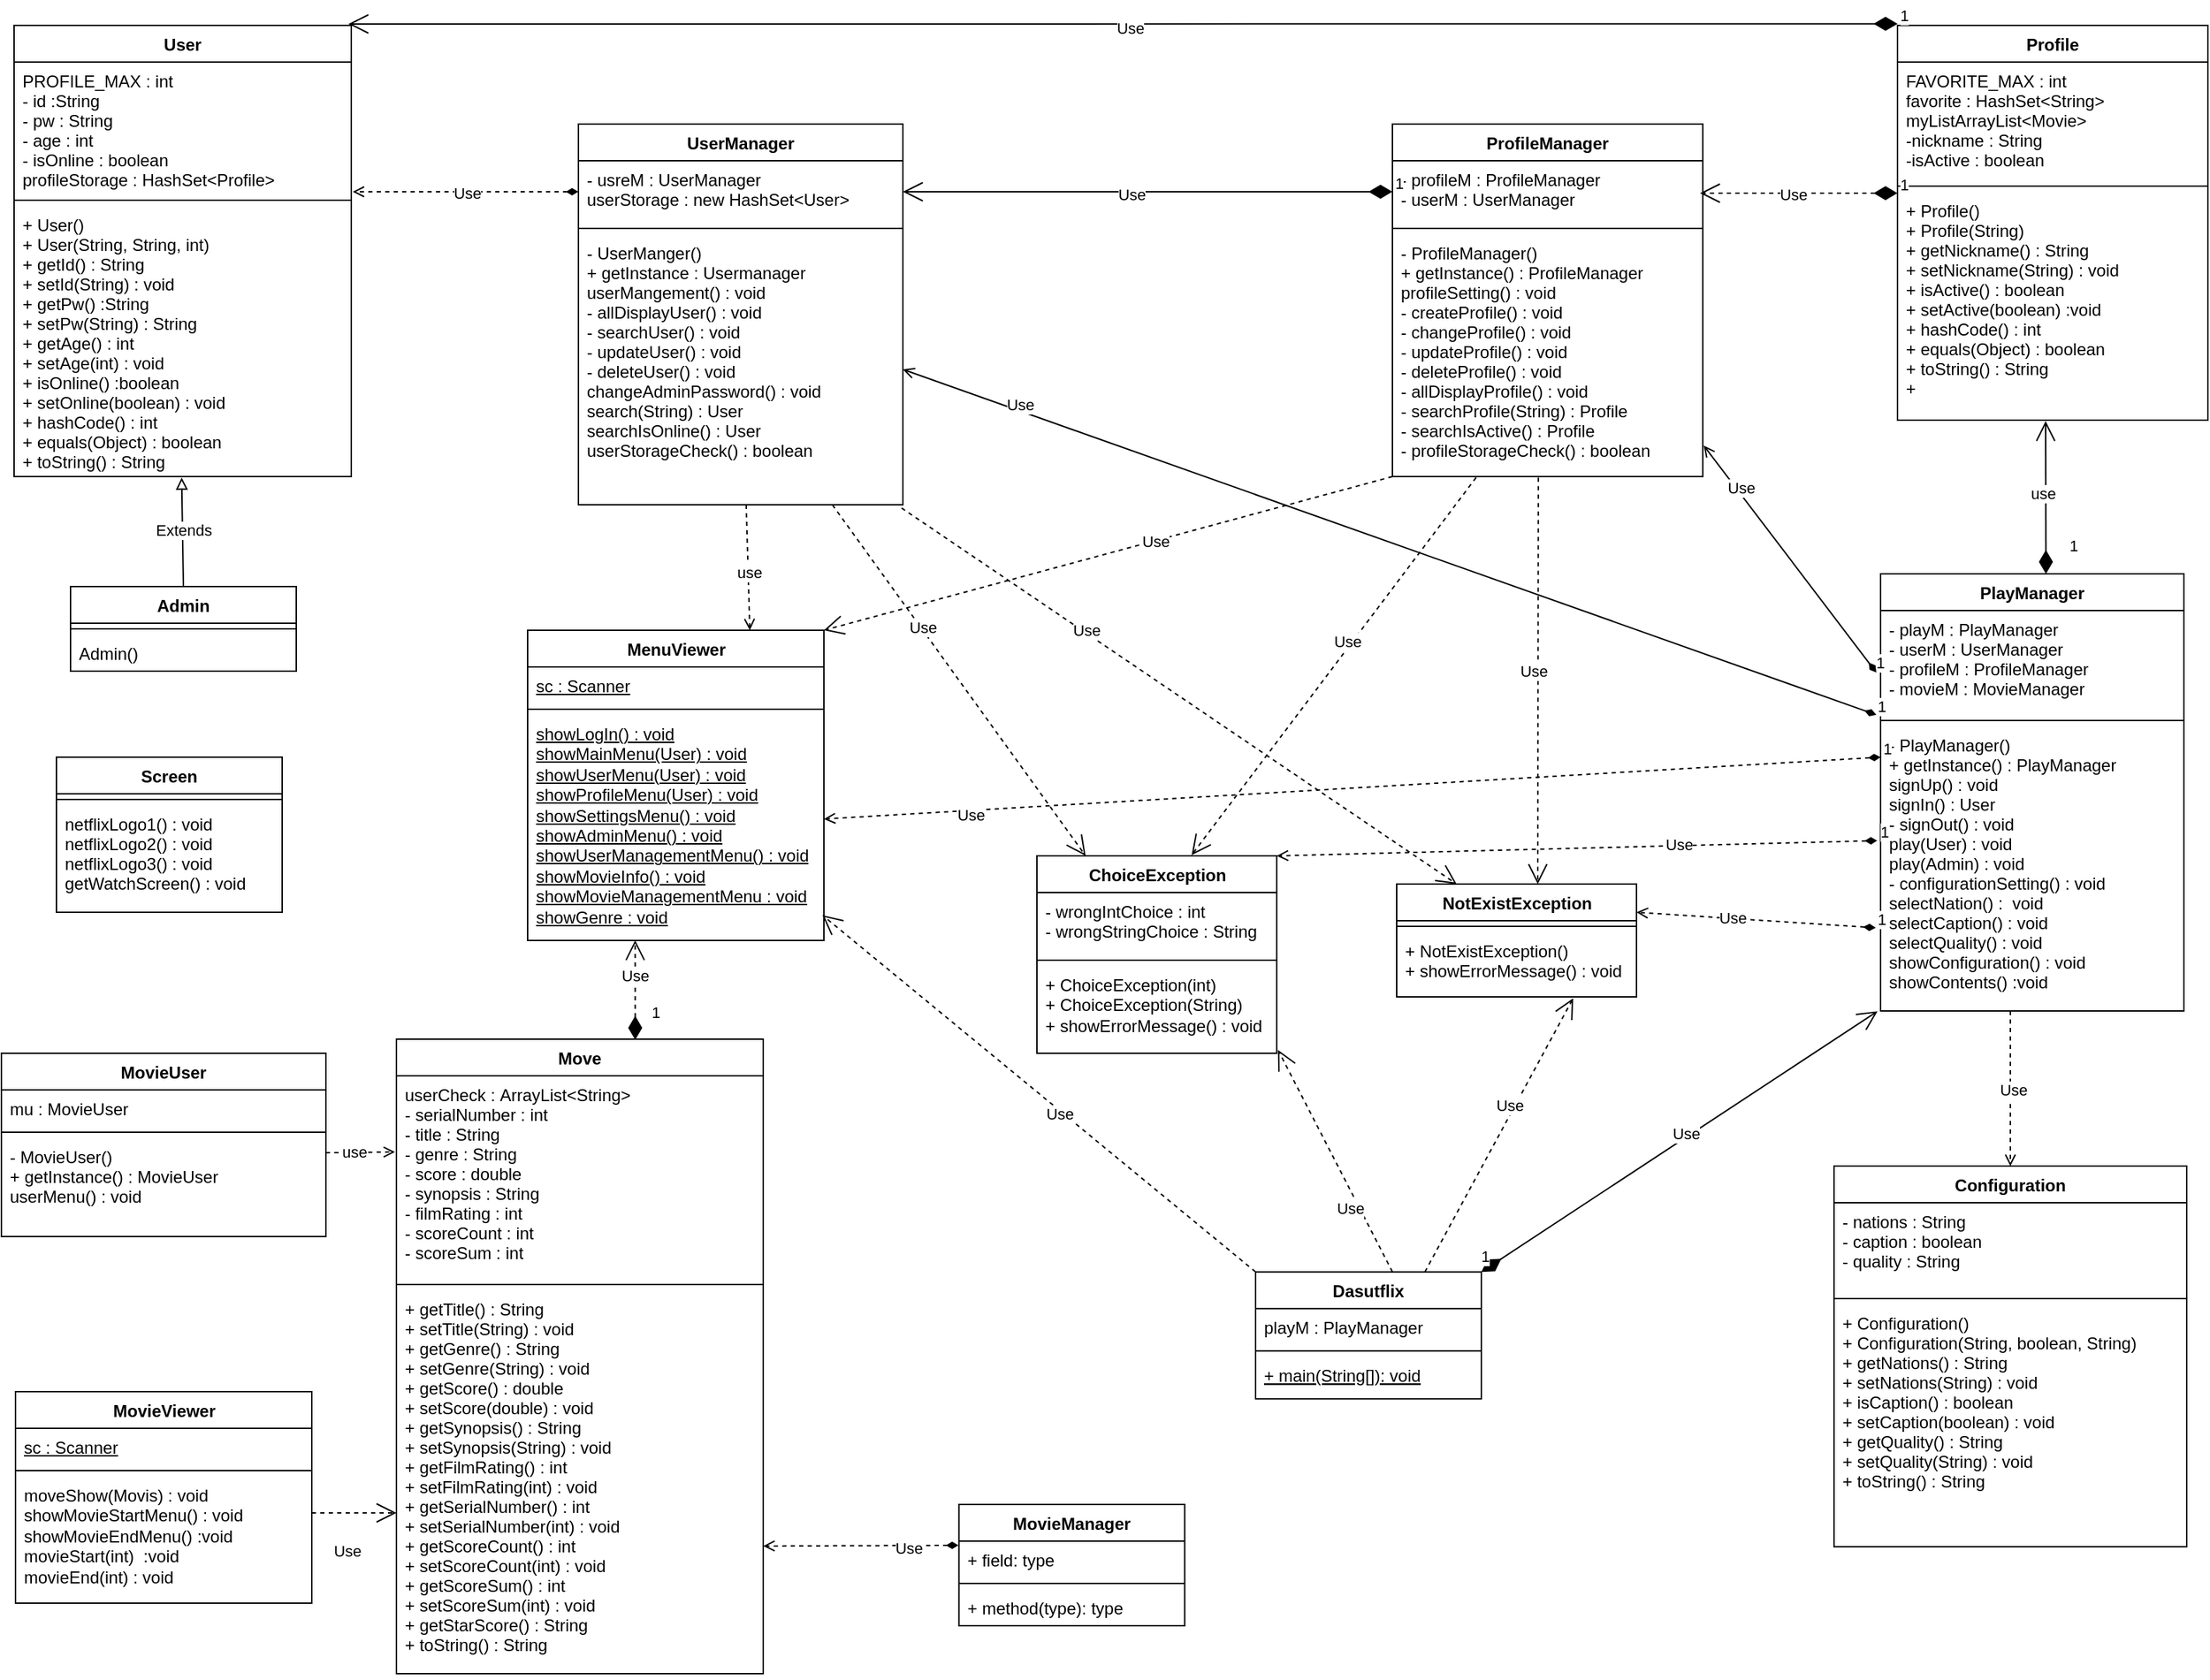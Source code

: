 <mxfile version="18.0.8" type="google"><diagram id="C5RBs43oDa-KdzZeNtuy" name="Page-1"><mxGraphModel dx="1945" dy="955" grid="1" gridSize="10" guides="1" tooltips="1" connect="1" arrows="1" fold="1" page="1" pageScale="1" pageWidth="1700" pageHeight="1300" math="0" shadow="0"><root><mxCell id="WIyWlLk6GJQsqaUBKTNV-0"/><mxCell id="WIyWlLk6GJQsqaUBKTNV-1" parent="WIyWlLk6GJQsqaUBKTNV-0"/><mxCell id="nCxgaHmN_8N2GQcgbLQX-9" style="rounded=0;orthogonalLoop=1;jettySize=auto;html=1;exitX=0.5;exitY=0;exitDx=0;exitDy=0;entryX=0.497;entryY=1.004;entryDx=0;entryDy=0;entryPerimeter=0;endArrow=block;endFill=0;" edge="1" parent="WIyWlLk6GJQsqaUBKTNV-1" source="nCxgaHmN_8N2GQcgbLQX-0" target="nCxgaHmN_8N2GQcgbLQX-7"><mxGeometry relative="1" as="geometry"/></mxCell><mxCell id="nCxgaHmN_8N2GQcgbLQX-111" value="Extends" style="edgeLabel;html=1;align=center;verticalAlign=middle;resizable=0;points=[];" vertex="1" connectable="0" parent="nCxgaHmN_8N2GQcgbLQX-9"><mxGeometry x="0.343" y="2" relative="1" as="geometry"><mxPoint x="3" y="12" as="offset"/></mxGeometry></mxCell><mxCell id="nCxgaHmN_8N2GQcgbLQX-0" value="Admin" style="swimlane;fontStyle=1;align=center;verticalAlign=top;childLayout=stackLayout;horizontal=1;startSize=26;horizontalStack=0;resizeParent=1;resizeParentMax=0;resizeLast=0;collapsible=1;marginBottom=0;" vertex="1" parent="WIyWlLk6GJQsqaUBKTNV-1"><mxGeometry x="80" y="439" width="160" height="60" as="geometry"/></mxCell><mxCell id="nCxgaHmN_8N2GQcgbLQX-2" value="" style="line;strokeWidth=1;fillColor=none;align=left;verticalAlign=middle;spacingTop=-1;spacingLeft=3;spacingRight=3;rotatable=0;labelPosition=right;points=[];portConstraint=eastwest;" vertex="1" parent="nCxgaHmN_8N2GQcgbLQX-0"><mxGeometry y="26" width="160" height="8" as="geometry"/></mxCell><mxCell id="nCxgaHmN_8N2GQcgbLQX-3" value="Admin()" style="text;strokeColor=none;fillColor=none;align=left;verticalAlign=top;spacingLeft=4;spacingRight=4;overflow=hidden;rotatable=0;points=[[0,0.5],[1,0.5]];portConstraint=eastwest;" vertex="1" parent="nCxgaHmN_8N2GQcgbLQX-0"><mxGeometry y="34" width="160" height="26" as="geometry"/></mxCell><mxCell id="nCxgaHmN_8N2GQcgbLQX-4" value="User" style="swimlane;fontStyle=1;align=center;verticalAlign=top;childLayout=stackLayout;horizontal=1;startSize=26;horizontalStack=0;resizeParent=1;resizeParentMax=0;resizeLast=0;collapsible=1;marginBottom=0;" vertex="1" parent="WIyWlLk6GJQsqaUBKTNV-1"><mxGeometry x="40" y="41" width="239" height="320" as="geometry"/></mxCell><mxCell id="nCxgaHmN_8N2GQcgbLQX-5" value="PROFILE_MAX : int&#10;- id :String&#10;- pw : String&#10;- age : int&#10;- isOnline : boolean&#10;profileStorage : HashSet&lt;Profile&gt;" style="text;strokeColor=none;fillColor=none;align=left;verticalAlign=top;spacingLeft=4;spacingRight=4;overflow=hidden;rotatable=0;points=[[0,0.5],[1,0.5]];portConstraint=eastwest;" vertex="1" parent="nCxgaHmN_8N2GQcgbLQX-4"><mxGeometry y="26" width="239" height="94" as="geometry"/></mxCell><mxCell id="nCxgaHmN_8N2GQcgbLQX-6" value="" style="line;strokeWidth=1;fillColor=none;align=left;verticalAlign=middle;spacingTop=-1;spacingLeft=3;spacingRight=3;rotatable=0;labelPosition=right;points=[];portConstraint=eastwest;" vertex="1" parent="nCxgaHmN_8N2GQcgbLQX-4"><mxGeometry y="120" width="239" height="8" as="geometry"/></mxCell><mxCell id="nCxgaHmN_8N2GQcgbLQX-7" value="+ User()&#10;+ User(String, String, int)&#10;+ getId() : String&#10;+ setId(String) : void&#10;+ getPw() :String&#10;+ setPw(String) : String&#10;+ getAge() : int&#10;+ setAge(int) : void&#10;+ isOnline() :boolean&#10;+ setOnline(boolean) : void&#10;+ hashCode() : int&#10;+ equals(Object) : boolean&#10;+ toString() : String" style="text;strokeColor=none;fillColor=none;align=left;verticalAlign=top;spacingLeft=4;spacingRight=4;overflow=hidden;rotatable=0;points=[[0,0.5],[1,0.5]];portConstraint=eastwest;" vertex="1" parent="nCxgaHmN_8N2GQcgbLQX-4"><mxGeometry y="128" width="239" height="192" as="geometry"/></mxCell><mxCell id="nCxgaHmN_8N2GQcgbLQX-109" value="" style="edgeStyle=none;rounded=0;orthogonalLoop=1;jettySize=auto;html=1;dashed=1;endArrow=open;endFill=0;entryX=0.75;entryY=0;entryDx=0;entryDy=0;" edge="1" parent="WIyWlLk6GJQsqaUBKTNV-1" source="nCxgaHmN_8N2GQcgbLQX-10" target="nCxgaHmN_8N2GQcgbLQX-46"><mxGeometry relative="1" as="geometry"/></mxCell><mxCell id="nCxgaHmN_8N2GQcgbLQX-110" value="use" style="edgeLabel;html=1;align=center;verticalAlign=middle;resizable=0;points=[];" vertex="1" connectable="0" parent="nCxgaHmN_8N2GQcgbLQX-109"><mxGeometry x="0.437" relative="1" as="geometry"><mxPoint y="-16" as="offset"/></mxGeometry></mxCell><mxCell id="nCxgaHmN_8N2GQcgbLQX-10" value="UserManager" style="swimlane;fontStyle=1;align=center;verticalAlign=top;childLayout=stackLayout;horizontal=1;startSize=26;horizontalStack=0;resizeParent=1;resizeParentMax=0;resizeLast=0;collapsible=1;marginBottom=0;" vertex="1" parent="WIyWlLk6GJQsqaUBKTNV-1"><mxGeometry x="440" y="111" width="230" height="270" as="geometry"/></mxCell><mxCell id="nCxgaHmN_8N2GQcgbLQX-11" value="- usreM : UserManager&#10;userStorage : new HashSet&lt;User&gt;" style="text;strokeColor=none;fillColor=none;align=left;verticalAlign=top;spacingLeft=4;spacingRight=4;overflow=hidden;rotatable=0;points=[[0,0.5],[1,0.5]];portConstraint=eastwest;" vertex="1" parent="nCxgaHmN_8N2GQcgbLQX-10"><mxGeometry y="26" width="230" height="44" as="geometry"/></mxCell><mxCell id="nCxgaHmN_8N2GQcgbLQX-12" value="" style="line;strokeWidth=1;fillColor=none;align=left;verticalAlign=middle;spacingTop=-1;spacingLeft=3;spacingRight=3;rotatable=0;labelPosition=right;points=[];portConstraint=eastwest;" vertex="1" parent="nCxgaHmN_8N2GQcgbLQX-10"><mxGeometry y="70" width="230" height="8" as="geometry"/></mxCell><mxCell id="nCxgaHmN_8N2GQcgbLQX-13" value="- UserManger()&#10;+ getInstance : Usermanager&#10;userMangement() : void&#10;- allDisplayUser() : void&#10;- searchUser() : void&#10;- updateUser() : void&#10;- deleteUser() : void&#10;changeAdminPassword() : void&#10;search(String) : User&#10;searchIsOnline() : User&#10;userStorageCheck() : boolean" style="text;strokeColor=none;fillColor=none;align=left;verticalAlign=top;spacingLeft=4;spacingRight=4;overflow=hidden;rotatable=0;points=[[0,0.5],[1,0.5]];portConstraint=eastwest;" vertex="1" parent="nCxgaHmN_8N2GQcgbLQX-10"><mxGeometry y="78" width="230" height="192" as="geometry"/></mxCell><mxCell id="nCxgaHmN_8N2GQcgbLQX-15" value="Profile" style="swimlane;fontStyle=1;align=center;verticalAlign=top;childLayout=stackLayout;horizontal=1;startSize=26;horizontalStack=0;resizeParent=1;resizeParentMax=0;resizeLast=0;collapsible=1;marginBottom=0;" vertex="1" parent="WIyWlLk6GJQsqaUBKTNV-1"><mxGeometry x="1375" y="41" width="220" height="280" as="geometry"/></mxCell><mxCell id="nCxgaHmN_8N2GQcgbLQX-16" value="FAVORITE_MAX : int&#10;favorite : HashSet&lt;String&gt;&#10;myListArrayList&lt;Movie&gt;&#10;-nickname : String&#10;-isActive : boolean&#10;" style="text;strokeColor=none;fillColor=none;align=left;verticalAlign=top;spacingLeft=4;spacingRight=4;overflow=hidden;rotatable=0;points=[[0,0.5],[1,0.5]];portConstraint=eastwest;" vertex="1" parent="nCxgaHmN_8N2GQcgbLQX-15"><mxGeometry y="26" width="220" height="84" as="geometry"/></mxCell><mxCell id="nCxgaHmN_8N2GQcgbLQX-17" value="" style="line;strokeWidth=1;fillColor=none;align=left;verticalAlign=middle;spacingTop=-1;spacingLeft=3;spacingRight=3;rotatable=0;labelPosition=right;points=[];portConstraint=eastwest;" vertex="1" parent="nCxgaHmN_8N2GQcgbLQX-15"><mxGeometry y="110" width="220" height="8" as="geometry"/></mxCell><mxCell id="nCxgaHmN_8N2GQcgbLQX-18" value="+ Profile()&#10;+ Profile(String)&#10;+ getNickname() : String&#10;+ setNickname(String) : void&#10;+ isActive() : boolean&#10;+ setActive(boolean) :void&#10;+ hashCode() : int&#10;+ equals(Object) : boolean&#10;+ toString() : String&#10;+ " style="text;strokeColor=none;fillColor=none;align=left;verticalAlign=top;spacingLeft=4;spacingRight=4;overflow=hidden;rotatable=0;points=[[0,0.5],[1,0.5]];portConstraint=eastwest;" vertex="1" parent="nCxgaHmN_8N2GQcgbLQX-15"><mxGeometry y="118" width="220" height="162" as="geometry"/></mxCell><mxCell id="nCxgaHmN_8N2GQcgbLQX-19" value="ProfileManager" style="swimlane;fontStyle=1;align=center;verticalAlign=top;childLayout=stackLayout;horizontal=1;startSize=26;horizontalStack=0;resizeParent=1;resizeParentMax=0;resizeLast=0;collapsible=1;marginBottom=0;" vertex="1" parent="WIyWlLk6GJQsqaUBKTNV-1"><mxGeometry x="1017" y="111" width="220" height="250" as="geometry"/></mxCell><mxCell id="nCxgaHmN_8N2GQcgbLQX-20" value="- profileM : ProfileManager&#10;- userM : UserManager" style="text;strokeColor=none;fillColor=none;align=left;verticalAlign=top;spacingLeft=4;spacingRight=4;overflow=hidden;rotatable=0;points=[[0,0.5],[1,0.5]];portConstraint=eastwest;" vertex="1" parent="nCxgaHmN_8N2GQcgbLQX-19"><mxGeometry y="26" width="220" height="44" as="geometry"/></mxCell><mxCell id="nCxgaHmN_8N2GQcgbLQX-21" value="" style="line;strokeWidth=1;fillColor=none;align=left;verticalAlign=middle;spacingTop=-1;spacingLeft=3;spacingRight=3;rotatable=0;labelPosition=right;points=[];portConstraint=eastwest;" vertex="1" parent="nCxgaHmN_8N2GQcgbLQX-19"><mxGeometry y="70" width="220" height="8" as="geometry"/></mxCell><mxCell id="nCxgaHmN_8N2GQcgbLQX-22" value="- ProfileManager()&#10;+ getInstance() : ProfileManager&#10;profileSetting() : void&#10;- createProfile() : void&#10;- changeProfile() : void&#10;- updateProfile() : void&#10;- deleteProfile() : void&#10;- allDisplayProfile() : void&#10;- searchProfile(String) : Profile&#10;- searchIsActive() : Profile&#10;- profileStorageCheck() : boolean" style="text;strokeColor=none;fillColor=none;align=left;verticalAlign=top;spacingLeft=4;spacingRight=4;overflow=hidden;rotatable=0;points=[[0,0.5],[1,0.5]];portConstraint=eastwest;" vertex="1" parent="nCxgaHmN_8N2GQcgbLQX-19"><mxGeometry y="78" width="220" height="172" as="geometry"/></mxCell><mxCell id="nCxgaHmN_8N2GQcgbLQX-23" value="PlayManager" style="swimlane;fontStyle=1;align=center;verticalAlign=top;childLayout=stackLayout;horizontal=1;startSize=26;horizontalStack=0;resizeParent=1;resizeParentMax=0;resizeLast=0;collapsible=1;marginBottom=0;" vertex="1" parent="WIyWlLk6GJQsqaUBKTNV-1"><mxGeometry x="1363" y="430" width="215" height="310" as="geometry"/></mxCell><mxCell id="nCxgaHmN_8N2GQcgbLQX-24" value="- playM : PlayManager&#10;- userM : UserManager&#10;- profileM : ProfileManager&#10;- movieM : MovieManager" style="text;strokeColor=none;fillColor=none;align=left;verticalAlign=top;spacingLeft=4;spacingRight=4;overflow=hidden;rotatable=0;points=[[0,0.5],[1,0.5]];portConstraint=eastwest;" vertex="1" parent="nCxgaHmN_8N2GQcgbLQX-23"><mxGeometry y="26" width="215" height="74" as="geometry"/></mxCell><mxCell id="nCxgaHmN_8N2GQcgbLQX-25" value="" style="line;strokeWidth=1;fillColor=none;align=left;verticalAlign=middle;spacingTop=-1;spacingLeft=3;spacingRight=3;rotatable=0;labelPosition=right;points=[];portConstraint=eastwest;" vertex="1" parent="nCxgaHmN_8N2GQcgbLQX-23"><mxGeometry y="100" width="215" height="8" as="geometry"/></mxCell><mxCell id="nCxgaHmN_8N2GQcgbLQX-26" value="- PlayManager()&#10;+ getInstance() : PlayManager&#10;signUp() : void&#10;signIn() : User&#10;- signOut() : void&#10;play(User) : void&#10;play(Admin) : void&#10;- configurationSetting() : void&#10;selectNation() :  void&#10;selectCaption() : void&#10;selectQuality() : void&#10;showConfiguration() : void&#10;showContents() :void" style="text;strokeColor=none;fillColor=none;align=left;verticalAlign=top;spacingLeft=4;spacingRight=4;overflow=hidden;rotatable=0;points=[[0,0.5],[1,0.5]];portConstraint=eastwest;" vertex="1" parent="nCxgaHmN_8N2GQcgbLQX-23"><mxGeometry y="108" width="215" height="202" as="geometry"/></mxCell><mxCell id="nCxgaHmN_8N2GQcgbLQX-31" value="Configuration" style="swimlane;fontStyle=1;align=center;verticalAlign=top;childLayout=stackLayout;horizontal=1;startSize=26;horizontalStack=0;resizeParent=1;resizeParentMax=0;resizeLast=0;collapsible=1;marginBottom=0;" vertex="1" parent="WIyWlLk6GJQsqaUBKTNV-1"><mxGeometry x="1330" y="850" width="250" height="270" as="geometry"/></mxCell><mxCell id="nCxgaHmN_8N2GQcgbLQX-32" value="- nations : String&#10;- caption : boolean&#10;- quality : String" style="text;strokeColor=none;fillColor=none;align=left;verticalAlign=top;spacingLeft=4;spacingRight=4;overflow=hidden;rotatable=0;points=[[0,0.5],[1,0.5]];portConstraint=eastwest;" vertex="1" parent="nCxgaHmN_8N2GQcgbLQX-31"><mxGeometry y="26" width="250" height="64" as="geometry"/></mxCell><mxCell id="nCxgaHmN_8N2GQcgbLQX-33" value="" style="line;strokeWidth=1;fillColor=none;align=left;verticalAlign=middle;spacingTop=-1;spacingLeft=3;spacingRight=3;rotatable=0;labelPosition=right;points=[];portConstraint=eastwest;" vertex="1" parent="nCxgaHmN_8N2GQcgbLQX-31"><mxGeometry y="90" width="250" height="8" as="geometry"/></mxCell><mxCell id="nCxgaHmN_8N2GQcgbLQX-34" value="+ Configuration()&#10;+ Configuration(String, boolean, String)&#10;+ getNations() : String&#10;+ setNations(String) : void&#10;+ isCaption() : boolean&#10;+ setCaption(boolean) : void&#10;+ getQuality() : String&#10;+ setQuality(String) : void&#10;+ toString() : String" style="text;strokeColor=none;fillColor=none;align=left;verticalAlign=top;spacingLeft=4;spacingRight=4;overflow=hidden;rotatable=0;points=[[0,0.5],[1,0.5]];portConstraint=eastwest;" vertex="1" parent="nCxgaHmN_8N2GQcgbLQX-31"><mxGeometry y="98" width="250" height="172" as="geometry"/></mxCell><mxCell id="nCxgaHmN_8N2GQcgbLQX-35" value="NotExistException" style="swimlane;fontStyle=1;align=center;verticalAlign=top;childLayout=stackLayout;horizontal=1;startSize=26;horizontalStack=0;resizeParent=1;resizeParentMax=0;resizeLast=0;collapsible=1;marginBottom=0;html=1;" vertex="1" parent="WIyWlLk6GJQsqaUBKTNV-1"><mxGeometry x="1020" y="650" width="170" height="80" as="geometry"/></mxCell><mxCell id="nCxgaHmN_8N2GQcgbLQX-36" value="" style="line;strokeWidth=1;fillColor=none;align=left;verticalAlign=middle;spacingTop=-1;spacingLeft=3;spacingRight=3;rotatable=0;labelPosition=right;points=[];portConstraint=eastwest;html=1;" vertex="1" parent="nCxgaHmN_8N2GQcgbLQX-35"><mxGeometry y="26" width="170" height="8" as="geometry"/></mxCell><mxCell id="nCxgaHmN_8N2GQcgbLQX-37" value="&lt;div&gt;+ NotExistException()&lt;/div&gt;&lt;div&gt;+ showErrorMessage() : void&lt;br&gt;&lt;/div&gt;" style="text;strokeColor=none;fillColor=none;align=left;verticalAlign=top;spacingLeft=4;spacingRight=4;overflow=hidden;rotatable=0;points=[[0,0.5],[1,0.5]];portConstraint=eastwest;html=1;" vertex="1" parent="nCxgaHmN_8N2GQcgbLQX-35"><mxGeometry y="34" width="170" height="46" as="geometry"/></mxCell><mxCell id="nCxgaHmN_8N2GQcgbLQX-38" value="ChoiceException" style="swimlane;fontStyle=1;align=center;verticalAlign=top;childLayout=stackLayout;horizontal=1;startSize=26;horizontalStack=0;resizeParent=1;resizeParentMax=0;resizeLast=0;collapsible=1;marginBottom=0;html=1;" vertex="1" parent="WIyWlLk6GJQsqaUBKTNV-1"><mxGeometry x="765" y="630" width="170" height="140" as="geometry"/></mxCell><mxCell id="nCxgaHmN_8N2GQcgbLQX-39" value="&lt;div&gt;- wrongIntChoice : int&lt;/div&gt;&lt;div&gt;- wrongStringChoice : String&lt;br&gt;&lt;/div&gt;" style="text;strokeColor=none;fillColor=none;align=left;verticalAlign=top;spacingLeft=4;spacingRight=4;overflow=hidden;rotatable=0;points=[[0,0.5],[1,0.5]];portConstraint=eastwest;html=1;" vertex="1" parent="nCxgaHmN_8N2GQcgbLQX-38"><mxGeometry y="26" width="170" height="44" as="geometry"/></mxCell><mxCell id="nCxgaHmN_8N2GQcgbLQX-40" value="" style="line;strokeWidth=1;fillColor=none;align=left;verticalAlign=middle;spacingTop=-1;spacingLeft=3;spacingRight=3;rotatable=0;labelPosition=right;points=[];portConstraint=eastwest;html=1;" vertex="1" parent="nCxgaHmN_8N2GQcgbLQX-38"><mxGeometry y="70" width="170" height="8" as="geometry"/></mxCell><mxCell id="nCxgaHmN_8N2GQcgbLQX-41" value="&lt;div&gt;+ ChoiceException(int)&lt;/div&gt;&lt;div&gt;+ ChoiceException(String)&lt;/div&gt;&lt;div&gt;+ showErrorMessage() : void&lt;br&gt;&lt;/div&gt;" style="text;strokeColor=none;fillColor=none;align=left;verticalAlign=top;spacingLeft=4;spacingRight=4;overflow=hidden;rotatable=0;points=[[0,0.5],[1,0.5]];portConstraint=eastwest;html=1;" vertex="1" parent="nCxgaHmN_8N2GQcgbLQX-38"><mxGeometry y="78" width="170" height="62" as="geometry"/></mxCell><mxCell id="nCxgaHmN_8N2GQcgbLQX-42" value="Dasutflix" style="swimlane;fontStyle=1;align=center;verticalAlign=top;childLayout=stackLayout;horizontal=1;startSize=26;horizontalStack=0;resizeParent=1;resizeParentMax=0;resizeLast=0;collapsible=1;marginBottom=0;" vertex="1" parent="WIyWlLk6GJQsqaUBKTNV-1"><mxGeometry x="920" y="925.08" width="160" height="90" as="geometry"/></mxCell><mxCell id="nCxgaHmN_8N2GQcgbLQX-43" value="playM : PlayManager" style="text;strokeColor=none;fillColor=none;align=left;verticalAlign=top;spacingLeft=4;spacingRight=4;overflow=hidden;rotatable=0;points=[[0,0.5],[1,0.5]];portConstraint=eastwest;" vertex="1" parent="nCxgaHmN_8N2GQcgbLQX-42"><mxGeometry y="26" width="160" height="26" as="geometry"/></mxCell><mxCell id="nCxgaHmN_8N2GQcgbLQX-44" value="" style="line;strokeWidth=1;fillColor=none;align=left;verticalAlign=middle;spacingTop=-1;spacingLeft=3;spacingRight=3;rotatable=0;labelPosition=right;points=[];portConstraint=eastwest;" vertex="1" parent="nCxgaHmN_8N2GQcgbLQX-42"><mxGeometry y="52" width="160" height="8" as="geometry"/></mxCell><mxCell id="nCxgaHmN_8N2GQcgbLQX-45" value="+ main(String[]): void" style="text;strokeColor=none;fillColor=none;align=left;verticalAlign=top;spacingLeft=4;spacingRight=4;overflow=hidden;rotatable=0;points=[[0,0.5],[1,0.5]];portConstraint=eastwest;fontStyle=4" vertex="1" parent="nCxgaHmN_8N2GQcgbLQX-42"><mxGeometry y="60" width="160" height="30" as="geometry"/></mxCell><mxCell id="nCxgaHmN_8N2GQcgbLQX-46" value="MenuViewer" style="swimlane;fontStyle=1;align=center;verticalAlign=top;childLayout=stackLayout;horizontal=1;startSize=26;horizontalStack=0;resizeParent=1;resizeParentMax=0;resizeLast=0;collapsible=1;marginBottom=0;html=1;" vertex="1" parent="WIyWlLk6GJQsqaUBKTNV-1"><mxGeometry x="404" y="470" width="210" height="220" as="geometry"/></mxCell><mxCell id="nCxgaHmN_8N2GQcgbLQX-47" value="&lt;u&gt;sc : Scanner&lt;/u&gt;" style="text;strokeColor=none;fillColor=none;align=left;verticalAlign=top;spacingLeft=4;spacingRight=4;overflow=hidden;rotatable=0;points=[[0,0.5],[1,0.5]];portConstraint=eastwest;html=1;" vertex="1" parent="nCxgaHmN_8N2GQcgbLQX-46"><mxGeometry y="26" width="210" height="26" as="geometry"/></mxCell><mxCell id="nCxgaHmN_8N2GQcgbLQX-48" value="" style="line;strokeWidth=1;fillColor=none;align=left;verticalAlign=middle;spacingTop=-1;spacingLeft=3;spacingRight=3;rotatable=0;labelPosition=right;points=[];portConstraint=eastwest;html=1;" vertex="1" parent="nCxgaHmN_8N2GQcgbLQX-46"><mxGeometry y="52" width="210" height="8" as="geometry"/></mxCell><mxCell id="nCxgaHmN_8N2GQcgbLQX-49" value="&lt;div&gt;&lt;u&gt;showLogIn() : void&lt;/u&gt;&lt;/div&gt;&lt;div&gt;&lt;u&gt;showMainMenu(User) : void&lt;/u&gt;&lt;/div&gt;&lt;div&gt;&lt;u&gt;showUserMenu(User) : void&lt;/u&gt;&lt;/div&gt;&lt;div&gt;&lt;u&gt;showProfileMenu(User) : void&lt;/u&gt;&lt;/div&gt;&lt;div&gt;&lt;u&gt;showSettingsMenu() : void&lt;/u&gt;&lt;/div&gt;&lt;div&gt;&lt;u&gt;showAdminMenu() : void&lt;/u&gt;&lt;/div&gt;&lt;div&gt;&lt;u&gt;showUserManagementMenu() : void&lt;/u&gt;&lt;/div&gt;&lt;div&gt;&lt;u&gt;showMovieInfo() : void&lt;/u&gt;&lt;br&gt;&lt;/div&gt;&lt;div&gt;&lt;u&gt;showMovieManagementMenu : void&lt;br&gt;&lt;/u&gt;&lt;/div&gt;&lt;div&gt;&lt;u&gt;showGenre : void&lt;br&gt;&lt;/u&gt;&lt;/div&gt;" style="text;strokeColor=none;fillColor=none;align=left;verticalAlign=top;spacingLeft=4;spacingRight=4;overflow=hidden;rotatable=0;points=[[0,0.5],[1,0.5]];portConstraint=eastwest;html=1;" vertex="1" parent="nCxgaHmN_8N2GQcgbLQX-46"><mxGeometry y="60" width="210" height="160" as="geometry"/></mxCell><mxCell id="nCxgaHmN_8N2GQcgbLQX-50" value="Move" style="swimlane;fontStyle=1;align=center;verticalAlign=top;childLayout=stackLayout;horizontal=1;startSize=26;horizontalStack=0;resizeParent=1;resizeParentMax=0;resizeLast=0;collapsible=1;marginBottom=0;" vertex="1" parent="WIyWlLk6GJQsqaUBKTNV-1"><mxGeometry x="311" y="760" width="260" height="450" as="geometry"/></mxCell><mxCell id="nCxgaHmN_8N2GQcgbLQX-51" value="userCheck : ArrayList&lt;String&gt;&#10;- serialNumber : int&#10;- title : String&#10;- genre : String&#10;- score : double&#10;- synopsis : String&#10;- filmRating : int&#10;- scoreCount : int&#10;- scoreSum : int" style="text;strokeColor=none;fillColor=none;align=left;verticalAlign=top;spacingLeft=4;spacingRight=4;overflow=hidden;rotatable=0;points=[[0,0.5],[1,0.5]];portConstraint=eastwest;" vertex="1" parent="nCxgaHmN_8N2GQcgbLQX-50"><mxGeometry y="26" width="260" height="144" as="geometry"/></mxCell><mxCell id="nCxgaHmN_8N2GQcgbLQX-52" value="" style="line;strokeWidth=1;fillColor=none;align=left;verticalAlign=middle;spacingTop=-1;spacingLeft=3;spacingRight=3;rotatable=0;labelPosition=right;points=[];portConstraint=eastwest;" vertex="1" parent="nCxgaHmN_8N2GQcgbLQX-50"><mxGeometry y="170" width="260" height="8" as="geometry"/></mxCell><mxCell id="nCxgaHmN_8N2GQcgbLQX-53" value="+ getTitle() : String&#10;+ setTitle(String) : void&#10;+ getGenre() : String&#10;+ setGenre(String) : void&#10;+ getScore() : double&#10;+ setScore(double) : void&#10;+ getSynopsis() : String&#10;+ setSynopsis(String) : void&#10;+ getFilmRating() : int&#10;+ setFilmRating(int) : void&#10;+ getSerialNumber() : int&#10;+ setSerialNumber(int) : void&#10;+ getScoreCount() : int&#10;+ setScoreCount(int) : void&#10;+ getScoreSum() : int&#10;+ setScoreSum(int) : void&#10;+ getStarScore() : String&#10;+ toString() : String" style="text;strokeColor=none;fillColor=none;align=left;verticalAlign=top;spacingLeft=4;spacingRight=4;overflow=hidden;rotatable=0;points=[[0,0.5],[1,0.5]];portConstraint=eastwest;" vertex="1" parent="nCxgaHmN_8N2GQcgbLQX-50"><mxGeometry y="178" width="260" height="272" as="geometry"/></mxCell><mxCell id="nCxgaHmN_8N2GQcgbLQX-54" value="MovieViewer" style="swimlane;fontStyle=1;align=center;verticalAlign=top;childLayout=stackLayout;horizontal=1;startSize=26;horizontalStack=0;resizeParent=1;resizeParentMax=0;resizeLast=0;collapsible=1;marginBottom=0;html=1;" vertex="1" parent="WIyWlLk6GJQsqaUBKTNV-1"><mxGeometry x="41" y="1010" width="210" height="150" as="geometry"/></mxCell><mxCell id="nCxgaHmN_8N2GQcgbLQX-55" value="&lt;u&gt;sc : Scanner&lt;/u&gt;" style="text;strokeColor=none;fillColor=none;align=left;verticalAlign=top;spacingLeft=4;spacingRight=4;overflow=hidden;rotatable=0;points=[[0,0.5],[1,0.5]];portConstraint=eastwest;html=1;" vertex="1" parent="nCxgaHmN_8N2GQcgbLQX-54"><mxGeometry y="26" width="210" height="26" as="geometry"/></mxCell><mxCell id="nCxgaHmN_8N2GQcgbLQX-56" value="" style="line;strokeWidth=1;fillColor=none;align=left;verticalAlign=middle;spacingTop=-1;spacingLeft=3;spacingRight=3;rotatable=0;labelPosition=right;points=[];portConstraint=eastwest;html=1;" vertex="1" parent="nCxgaHmN_8N2GQcgbLQX-54"><mxGeometry y="52" width="210" height="8" as="geometry"/></mxCell><mxCell id="nCxgaHmN_8N2GQcgbLQX-57" value="&lt;div&gt;moveShow(Movis) : void&lt;/div&gt;&lt;div&gt;showMovieStartMenu() : void&lt;/div&gt;&lt;div&gt;&lt;span style=&quot;background-color: initial;&quot;&gt;showMovieEndMenu() :void&lt;/span&gt;&lt;/div&gt;&lt;div&gt;movieStart(int)&amp;nbsp; :void&lt;br&gt;&lt;/div&gt;&lt;div&gt;movieEnd(int) : void&lt;br&gt;&lt;/div&gt;" style="text;strokeColor=none;fillColor=none;align=left;verticalAlign=top;spacingLeft=4;spacingRight=4;overflow=hidden;rotatable=0;points=[[0,0.5],[1,0.5]];portConstraint=eastwest;html=1;" vertex="1" parent="nCxgaHmN_8N2GQcgbLQX-54"><mxGeometry y="60" width="210" height="90" as="geometry"/></mxCell><mxCell id="nCxgaHmN_8N2GQcgbLQX-58" value="MovieUser" style="swimlane;fontStyle=1;align=center;verticalAlign=top;childLayout=stackLayout;horizontal=1;startSize=26;horizontalStack=0;resizeParent=1;resizeParentMax=0;resizeLast=0;collapsible=1;marginBottom=0;" vertex="1" parent="WIyWlLk6GJQsqaUBKTNV-1"><mxGeometry x="31" y="770" width="230" height="130" as="geometry"/></mxCell><mxCell id="nCxgaHmN_8N2GQcgbLQX-59" value="mu : MovieUser" style="text;strokeColor=none;fillColor=none;align=left;verticalAlign=top;spacingLeft=4;spacingRight=4;overflow=hidden;rotatable=0;points=[[0,0.5],[1,0.5]];portConstraint=eastwest;" vertex="1" parent="nCxgaHmN_8N2GQcgbLQX-58"><mxGeometry y="26" width="230" height="26" as="geometry"/></mxCell><mxCell id="nCxgaHmN_8N2GQcgbLQX-60" value="" style="line;strokeWidth=1;fillColor=none;align=left;verticalAlign=middle;spacingTop=-1;spacingLeft=3;spacingRight=3;rotatable=0;labelPosition=right;points=[];portConstraint=eastwest;" vertex="1" parent="nCxgaHmN_8N2GQcgbLQX-58"><mxGeometry y="52" width="230" height="8" as="geometry"/></mxCell><mxCell id="nCxgaHmN_8N2GQcgbLQX-61" value="- MovieUser()&#10;+ getInstance() : MovieUser &#10;userMenu() : void" style="text;strokeColor=none;fillColor=none;align=left;verticalAlign=top;spacingLeft=4;spacingRight=4;overflow=hidden;rotatable=0;points=[[0,0.5],[1,0.5]];portConstraint=eastwest;" vertex="1" parent="nCxgaHmN_8N2GQcgbLQX-58"><mxGeometry y="60" width="230" height="70" as="geometry"/></mxCell><mxCell id="nCxgaHmN_8N2GQcgbLQX-62" value="Screen" style="swimlane;fontStyle=1;align=center;verticalAlign=top;childLayout=stackLayout;horizontal=1;startSize=26;horizontalStack=0;resizeParent=1;resizeParentMax=0;resizeLast=0;collapsible=1;marginBottom=0;" vertex="1" parent="WIyWlLk6GJQsqaUBKTNV-1"><mxGeometry x="70" y="560" width="160" height="110" as="geometry"/></mxCell><mxCell id="nCxgaHmN_8N2GQcgbLQX-64" value="" style="line;strokeWidth=1;fillColor=none;align=left;verticalAlign=middle;spacingTop=-1;spacingLeft=3;spacingRight=3;rotatable=0;labelPosition=right;points=[];portConstraint=eastwest;" vertex="1" parent="nCxgaHmN_8N2GQcgbLQX-62"><mxGeometry y="26" width="160" height="8" as="geometry"/></mxCell><mxCell id="nCxgaHmN_8N2GQcgbLQX-65" value="netflixLogo1() : void&#10;netflixLogo2() : void&#10;netflixLogo3() : void&#10;getWatchScreen() : void" style="text;strokeColor=none;fillColor=none;align=left;verticalAlign=top;spacingLeft=4;spacingRight=4;overflow=hidden;rotatable=0;points=[[0,0.5],[1,0.5]];portConstraint=eastwest;" vertex="1" parent="nCxgaHmN_8N2GQcgbLQX-62"><mxGeometry y="34" width="160" height="76" as="geometry"/></mxCell><mxCell id="nCxgaHmN_8N2GQcgbLQX-66" value="MovieManager" style="swimlane;fontStyle=1;align=center;verticalAlign=top;childLayout=stackLayout;horizontal=1;startSize=26;horizontalStack=0;resizeParent=1;resizeParentMax=0;resizeLast=0;collapsible=1;marginBottom=0;" vertex="1" parent="WIyWlLk6GJQsqaUBKTNV-1"><mxGeometry x="709.74" y="1090" width="160" height="86" as="geometry"/></mxCell><mxCell id="nCxgaHmN_8N2GQcgbLQX-67" value="+ field: type" style="text;strokeColor=none;fillColor=none;align=left;verticalAlign=top;spacingLeft=4;spacingRight=4;overflow=hidden;rotatable=0;points=[[0,0.5],[1,0.5]];portConstraint=eastwest;" vertex="1" parent="nCxgaHmN_8N2GQcgbLQX-66"><mxGeometry y="26" width="160" height="26" as="geometry"/></mxCell><mxCell id="nCxgaHmN_8N2GQcgbLQX-68" value="" style="line;strokeWidth=1;fillColor=none;align=left;verticalAlign=middle;spacingTop=-1;spacingLeft=3;spacingRight=3;rotatable=0;labelPosition=right;points=[];portConstraint=eastwest;" vertex="1" parent="nCxgaHmN_8N2GQcgbLQX-66"><mxGeometry y="52" width="160" height="8" as="geometry"/></mxCell><mxCell id="nCxgaHmN_8N2GQcgbLQX-69" value="+ method(type): type" style="text;strokeColor=none;fillColor=none;align=left;verticalAlign=top;spacingLeft=4;spacingRight=4;overflow=hidden;rotatable=0;points=[[0,0.5],[1,0.5]];portConstraint=eastwest;" vertex="1" parent="nCxgaHmN_8N2GQcgbLQX-66"><mxGeometry y="60" width="160" height="26" as="geometry"/></mxCell><mxCell id="nCxgaHmN_8N2GQcgbLQX-72" value="1" style="endArrow=open;html=1;endSize=12;startArrow=diamondThin;startSize=14;startFill=1;edgeStyle=orthogonalEdgeStyle;align=left;verticalAlign=bottom;rounded=0;dashed=1;" edge="1" parent="WIyWlLk6GJQsqaUBKTNV-1"><mxGeometry x="-1" y="3" relative="1" as="geometry"><mxPoint x="1375" y="160" as="sourcePoint"/><mxPoint x="1235" y="160" as="targetPoint"/></mxGeometry></mxCell><mxCell id="nCxgaHmN_8N2GQcgbLQX-79" value="Use" style="edgeLabel;html=1;align=center;verticalAlign=middle;resizable=0;points=[];" vertex="1" connectable="0" parent="nCxgaHmN_8N2GQcgbLQX-72"><mxGeometry x="0.214" y="1" relative="1" as="geometry"><mxPoint x="11" as="offset"/></mxGeometry></mxCell><mxCell id="nCxgaHmN_8N2GQcgbLQX-75" value="1" style="endArrow=open;html=1;endSize=12;startArrow=diamondThin;startSize=14;startFill=1;align=left;verticalAlign=bottom;rounded=0;entryX=0.249;entryY=1.004;entryDx=0;entryDy=0;entryPerimeter=0;" edge="1" parent="WIyWlLk6GJQsqaUBKTNV-1"><mxGeometry x="-0.793" y="-15" relative="1" as="geometry"><mxPoint x="1480.22" y="430" as="sourcePoint"/><mxPoint x="1480.0" y="321.648" as="targetPoint"/><mxPoint as="offset"/></mxGeometry></mxCell><mxCell id="nCxgaHmN_8N2GQcgbLQX-80" value="use" style="edgeLabel;html=1;align=center;verticalAlign=middle;resizable=0;points=[];" vertex="1" connectable="0" parent="nCxgaHmN_8N2GQcgbLQX-75"><mxGeometry x="0.374" y="-2" relative="1" as="geometry"><mxPoint x="-4" y="17" as="offset"/></mxGeometry></mxCell><mxCell id="nCxgaHmN_8N2GQcgbLQX-82" value="1" style="endArrow=open;html=1;endSize=12;startArrow=diamondThin;startSize=14;startFill=1;align=left;verticalAlign=bottom;rounded=0;" edge="1" parent="WIyWlLk6GJQsqaUBKTNV-1"><mxGeometry x="-1" y="3" relative="1" as="geometry"><mxPoint x="1375" y="39.89" as="sourcePoint"/><mxPoint x="277" y="40" as="targetPoint"/></mxGeometry></mxCell><mxCell id="nCxgaHmN_8N2GQcgbLQX-83" value="Use" style="edgeLabel;html=1;align=center;verticalAlign=middle;resizable=0;points=[];" vertex="1" connectable="0" parent="nCxgaHmN_8N2GQcgbLQX-82"><mxGeometry x="-0.06" y="3" relative="1" as="geometry"><mxPoint x="-28" as="offset"/></mxGeometry></mxCell><mxCell id="nCxgaHmN_8N2GQcgbLQX-84" value="1" style="endArrow=open;html=1;endSize=12;startArrow=diamondThin;startSize=14;startFill=1;edgeStyle=orthogonalEdgeStyle;align=left;verticalAlign=bottom;rounded=0;exitX=0;exitY=0.5;exitDx=0;exitDy=0;entryX=1;entryY=0.5;entryDx=0;entryDy=0;" edge="1" parent="WIyWlLk6GJQsqaUBKTNV-1" source="nCxgaHmN_8N2GQcgbLQX-20" target="nCxgaHmN_8N2GQcgbLQX-11"><mxGeometry x="-1" y="3" relative="1" as="geometry"><mxPoint x="780" y="160" as="sourcePoint"/><mxPoint x="940" y="160" as="targetPoint"/></mxGeometry></mxCell><mxCell id="nCxgaHmN_8N2GQcgbLQX-85" value="Use" style="edgeLabel;html=1;align=center;verticalAlign=middle;resizable=0;points=[];" vertex="1" connectable="0" parent="nCxgaHmN_8N2GQcgbLQX-84"><mxGeometry x="-0.121" y="2" relative="1" as="geometry"><mxPoint x="-33" as="offset"/></mxGeometry></mxCell><mxCell id="nCxgaHmN_8N2GQcgbLQX-86" style="rounded=0;orthogonalLoop=1;jettySize=auto;html=1;entryX=0.5;entryY=0;entryDx=0;entryDy=0;dashed=1;endArrow=open;endFill=0;" edge="1" parent="WIyWlLk6GJQsqaUBKTNV-1" target="nCxgaHmN_8N2GQcgbLQX-31"><mxGeometry relative="1" as="geometry"><mxPoint x="1455" y="740" as="sourcePoint"/><mxPoint x="1380" y="800" as="targetPoint"/></mxGeometry></mxCell><mxCell id="nCxgaHmN_8N2GQcgbLQX-87" value="Use" style="edgeLabel;html=1;align=center;verticalAlign=middle;resizable=0;points=[];" vertex="1" connectable="0" parent="nCxgaHmN_8N2GQcgbLQX-86"><mxGeometry x="0.005" y="2" relative="1" as="geometry"><mxPoint as="offset"/></mxGeometry></mxCell><mxCell id="nCxgaHmN_8N2GQcgbLQX-89" value="1" style="endArrow=open;html=1;startArrow=diamondThin;startFill=1;align=left;verticalAlign=bottom;rounded=0;entryX=1.003;entryY=0.872;entryDx=0;entryDy=0;entryPerimeter=0;" edge="1" parent="WIyWlLk6GJQsqaUBKTNV-1" target="nCxgaHmN_8N2GQcgbLQX-22"><mxGeometry x="-1" y="3" relative="1" as="geometry"><mxPoint x="1360" y="500" as="sourcePoint"/><mxPoint x="670" y="380" as="targetPoint"/></mxGeometry></mxCell><mxCell id="nCxgaHmN_8N2GQcgbLQX-90" value="Use" style="edgeLabel;html=1;align=center;verticalAlign=middle;resizable=0;points=[];" vertex="1" connectable="0" parent="nCxgaHmN_8N2GQcgbLQX-89"><mxGeometry x="0.792" y="-4" relative="1" as="geometry"><mxPoint x="10" y="15" as="offset"/></mxGeometry></mxCell><mxCell id="nCxgaHmN_8N2GQcgbLQX-91" value="1" style="endArrow=open;html=1;startArrow=diamondThin;startFill=1;align=left;verticalAlign=bottom;rounded=0;entryX=1;entryY=0.5;entryDx=0;entryDy=0;" edge="1" parent="WIyWlLk6GJQsqaUBKTNV-1" target="nCxgaHmN_8N2GQcgbLQX-13"><mxGeometry x="-1" y="3" relative="1" as="geometry"><mxPoint x="1360" y="530" as="sourcePoint"/><mxPoint x="1235.66" y="403.984" as="targetPoint"/></mxGeometry></mxCell><mxCell id="nCxgaHmN_8N2GQcgbLQX-92" value="Use" style="edgeLabel;html=1;align=center;verticalAlign=middle;resizable=0;points=[];" vertex="1" connectable="0" parent="nCxgaHmN_8N2GQcgbLQX-91"><mxGeometry x="0.792" y="-4" relative="1" as="geometry"><mxPoint x="10" y="3" as="offset"/></mxGeometry></mxCell><mxCell id="nCxgaHmN_8N2GQcgbLQX-93" value="1" style="endArrow=open;html=1;startArrow=diamondThin;startFill=1;align=left;verticalAlign=bottom;rounded=0;dashed=1;" edge="1" parent="WIyWlLk6GJQsqaUBKTNV-1" target="nCxgaHmN_8N2GQcgbLQX-49"><mxGeometry x="-1" y="3" relative="1" as="geometry"><mxPoint x="1363" y="560" as="sourcePoint"/><mxPoint x="653" y="530.98" as="targetPoint"/></mxGeometry></mxCell><mxCell id="nCxgaHmN_8N2GQcgbLQX-94" value="Use" style="edgeLabel;html=1;align=center;verticalAlign=middle;resizable=0;points=[];" vertex="1" connectable="0" parent="nCxgaHmN_8N2GQcgbLQX-93"><mxGeometry x="0.792" y="-4" relative="1" as="geometry"><mxPoint x="26" y="5" as="offset"/></mxGeometry></mxCell><mxCell id="nCxgaHmN_8N2GQcgbLQX-95" value="1" style="endArrow=open;html=1;startArrow=diamondThin;startFill=1;align=left;verticalAlign=bottom;rounded=0;entryX=1;entryY=0;entryDx=0;entryDy=0;dashed=1;exitX=-0.011;exitY=0.402;exitDx=0;exitDy=0;exitPerimeter=0;" edge="1" parent="WIyWlLk6GJQsqaUBKTNV-1" source="nCxgaHmN_8N2GQcgbLQX-26" target="nCxgaHmN_8N2GQcgbLQX-38"><mxGeometry x="-1" y="3" relative="1" as="geometry"><mxPoint x="1319.34" y="621" as="sourcePoint"/><mxPoint x="1237.0" y="529.984" as="targetPoint"/></mxGeometry></mxCell><mxCell id="nCxgaHmN_8N2GQcgbLQX-96" value="Use" style="edgeLabel;html=1;align=center;verticalAlign=middle;resizable=0;points=[];" vertex="1" connectable="0" parent="nCxgaHmN_8N2GQcgbLQX-95"><mxGeometry x="0.792" y="-4" relative="1" as="geometry"><mxPoint x="241" y="-3" as="offset"/></mxGeometry></mxCell><mxCell id="nCxgaHmN_8N2GQcgbLQX-97" value="1" style="endArrow=open;html=1;startArrow=diamondThin;startFill=1;align=left;verticalAlign=bottom;rounded=0;entryX=1;entryY=0.25;entryDx=0;entryDy=0;dashed=1;exitX=-0.016;exitY=0.708;exitDx=0;exitDy=0;exitPerimeter=0;" edge="1" parent="WIyWlLk6GJQsqaUBKTNV-1" source="nCxgaHmN_8N2GQcgbLQX-26" target="nCxgaHmN_8N2GQcgbLQX-35"><mxGeometry x="-1" y="3" relative="1" as="geometry"><mxPoint x="1329.34" y="631" as="sourcePoint"/><mxPoint x="930" y="583" as="targetPoint"/></mxGeometry></mxCell><mxCell id="nCxgaHmN_8N2GQcgbLQX-99" value="Use" style="edgeLabel;html=1;align=center;verticalAlign=middle;resizable=0;points=[];" vertex="1" connectable="0" parent="WIyWlLk6GJQsqaUBKTNV-1"><mxGeometry x="1127.0" y="614.996" as="geometry"><mxPoint x="131" y="59" as="offset"/></mxGeometry></mxCell><mxCell id="nCxgaHmN_8N2GQcgbLQX-100" value="1" style="endArrow=open;html=1;endSize=12;startArrow=diamondThin;startSize=14;startFill=1;align=left;verticalAlign=bottom;rounded=0;entryX=-0.01;entryY=1.001;entryDx=0;entryDy=0;entryPerimeter=0;exitX=1;exitY=0;exitDx=0;exitDy=0;" edge="1" parent="WIyWlLk6GJQsqaUBKTNV-1" source="nCxgaHmN_8N2GQcgbLQX-42" target="nCxgaHmN_8N2GQcgbLQX-26"><mxGeometry x="-1" y="3" relative="1" as="geometry"><mxPoint x="1047" y="890" as="sourcePoint"/><mxPoint x="1207" y="890" as="targetPoint"/></mxGeometry></mxCell><mxCell id="nCxgaHmN_8N2GQcgbLQX-101" value="Use" style="edgeLabel;html=1;align=center;verticalAlign=middle;resizable=0;points=[];" vertex="1" connectable="0" parent="nCxgaHmN_8N2GQcgbLQX-100"><mxGeometry x="0.212" y="-1" relative="1" as="geometry"><mxPoint x="-26" y="13" as="offset"/></mxGeometry></mxCell><mxCell id="nCxgaHmN_8N2GQcgbLQX-106" value="" style="endArrow=open;endFill=1;endSize=12;html=1;rounded=0;dashed=1;entryX=0.25;entryY=0;entryDx=0;entryDy=0;exitX=0.996;exitY=1.012;exitDx=0;exitDy=0;exitPerimeter=0;" edge="1" parent="WIyWlLk6GJQsqaUBKTNV-1" source="nCxgaHmN_8N2GQcgbLQX-13" target="nCxgaHmN_8N2GQcgbLQX-35"><mxGeometry width="160" relative="1" as="geometry"><mxPoint x="680" y="381" as="sourcePoint"/><mxPoint x="840" y="381" as="targetPoint"/></mxGeometry></mxCell><mxCell id="nCxgaHmN_8N2GQcgbLQX-107" value="Use" style="edgeLabel;html=1;align=center;verticalAlign=middle;resizable=0;points=[];" vertex="1" connectable="0" parent="nCxgaHmN_8N2GQcgbLQX-106"><mxGeometry x="-0.341" y="2" relative="1" as="geometry"><mxPoint as="offset"/></mxGeometry></mxCell><mxCell id="nCxgaHmN_8N2GQcgbLQX-112" style="edgeStyle=none;rounded=0;orthogonalLoop=1;jettySize=auto;html=1;exitX=0;exitY=0.5;exitDx=0;exitDy=0;dashed=1;endArrow=open;endFill=0;startArrow=diamondThin;startFill=1;" edge="1" parent="WIyWlLk6GJQsqaUBKTNV-1" source="nCxgaHmN_8N2GQcgbLQX-11"><mxGeometry relative="1" as="geometry"><mxPoint x="280" y="159" as="targetPoint"/></mxGeometry></mxCell><mxCell id="nCxgaHmN_8N2GQcgbLQX-113" value="Use" style="edgeLabel;html=1;align=center;verticalAlign=middle;resizable=0;points=[];" vertex="1" connectable="0" parent="nCxgaHmN_8N2GQcgbLQX-112"><mxGeometry x="0.171" y="1" relative="1" as="geometry"><mxPoint x="14" as="offset"/></mxGeometry></mxCell><mxCell id="nCxgaHmN_8N2GQcgbLQX-114" value="" style="endArrow=open;endFill=1;endSize=12;html=1;rounded=0;dashed=1;" edge="1" parent="WIyWlLk6GJQsqaUBKTNV-1" target="nCxgaHmN_8N2GQcgbLQX-38"><mxGeometry width="160" relative="1" as="geometry"><mxPoint x="620" y="381" as="sourcePoint"/><mxPoint x="780" y="381" as="targetPoint"/></mxGeometry></mxCell><mxCell id="nCxgaHmN_8N2GQcgbLQX-115" value="Use" style="edgeLabel;html=1;align=center;verticalAlign=middle;resizable=0;points=[];" vertex="1" connectable="0" parent="nCxgaHmN_8N2GQcgbLQX-114"><mxGeometry x="-0.295" y="2" relative="1" as="geometry"><mxPoint x="-1" as="offset"/></mxGeometry></mxCell><mxCell id="nCxgaHmN_8N2GQcgbLQX-116" value="" style="endArrow=open;endFill=1;endSize=12;html=1;rounded=0;dashed=1;entryX=1;entryY=0;entryDx=0;entryDy=0;" edge="1" parent="WIyWlLk6GJQsqaUBKTNV-1" target="nCxgaHmN_8N2GQcgbLQX-46"><mxGeometry width="160" relative="1" as="geometry"><mxPoint x="1017" y="361" as="sourcePoint"/><mxPoint x="1177" y="361" as="targetPoint"/></mxGeometry></mxCell><mxCell id="nCxgaHmN_8N2GQcgbLQX-117" value="Use" style="edgeLabel;html=1;align=center;verticalAlign=middle;resizable=0;points=[];" vertex="1" connectable="0" parent="nCxgaHmN_8N2GQcgbLQX-116"><mxGeometry x="-0.168" y="3" relative="1" as="geometry"><mxPoint x="-2" y="-2" as="offset"/></mxGeometry></mxCell><mxCell id="nCxgaHmN_8N2GQcgbLQX-119" value="" style="endArrow=open;endFill=1;endSize=12;html=1;rounded=0;dashed=1;exitX=0.265;exitY=1.004;exitDx=0;exitDy=0;exitPerimeter=0;entryX=0.645;entryY=-0.004;entryDx=0;entryDy=0;entryPerimeter=0;" edge="1" parent="WIyWlLk6GJQsqaUBKTNV-1" target="nCxgaHmN_8N2GQcgbLQX-38"><mxGeometry width="160" relative="1" as="geometry"><mxPoint x="1076.3" y="361.688" as="sourcePoint"/><mxPoint x="880" y="600" as="targetPoint"/></mxGeometry></mxCell><mxCell id="nCxgaHmN_8N2GQcgbLQX-120" value="Use" style="edgeLabel;html=1;align=center;verticalAlign=middle;resizable=0;points=[];" vertex="1" connectable="0" parent="nCxgaHmN_8N2GQcgbLQX-119"><mxGeometry x="-0.272" y="1" relative="1" as="geometry"><mxPoint x="-19" y="18" as="offset"/></mxGeometry></mxCell><mxCell id="nCxgaHmN_8N2GQcgbLQX-121" value="" style="endArrow=open;endFill=1;endSize=12;html=1;rounded=0;dashed=1;exitX=0.47;exitY=1.004;exitDx=0;exitDy=0;exitPerimeter=0;" edge="1" parent="WIyWlLk6GJQsqaUBKTNV-1" source="nCxgaHmN_8N2GQcgbLQX-22"><mxGeometry width="160" relative="1" as="geometry"><mxPoint x="1144.3" y="360.688" as="sourcePoint"/><mxPoint x="1120" y="650" as="targetPoint"/></mxGeometry></mxCell><mxCell id="nCxgaHmN_8N2GQcgbLQX-122" value="Use" style="edgeLabel;html=1;align=center;verticalAlign=middle;resizable=0;points=[];" vertex="1" connectable="0" parent="nCxgaHmN_8N2GQcgbLQX-121"><mxGeometry x="-0.272" y="1" relative="1" as="geometry"><mxPoint x="-5" y="32" as="offset"/></mxGeometry></mxCell><mxCell id="nCxgaHmN_8N2GQcgbLQX-123" value="" style="endArrow=open;endFill=1;endSize=12;html=1;rounded=0;dashed=1;entryX=0.736;entryY=1.021;entryDx=0;entryDy=0;entryPerimeter=0;exitX=0.75;exitY=0;exitDx=0;exitDy=0;" edge="1" parent="WIyWlLk6GJQsqaUBKTNV-1" source="nCxgaHmN_8N2GQcgbLQX-42" target="nCxgaHmN_8N2GQcgbLQX-37"><mxGeometry width="160" relative="1" as="geometry"><mxPoint x="980" y="790" as="sourcePoint"/><mxPoint x="1140" y="790" as="targetPoint"/></mxGeometry></mxCell><mxCell id="nCxgaHmN_8N2GQcgbLQX-124" value="Use" style="edgeLabel;html=1;align=center;verticalAlign=middle;resizable=0;points=[];" vertex="1" connectable="0" parent="nCxgaHmN_8N2GQcgbLQX-123"><mxGeometry x="0.492" y="-2" relative="1" as="geometry"><mxPoint x="-20" y="25" as="offset"/></mxGeometry></mxCell><mxCell id="nCxgaHmN_8N2GQcgbLQX-125" value="" style="endArrow=open;endFill=1;endSize=12;html=1;rounded=0;dashed=1;entryX=1.005;entryY=0.961;entryDx=0;entryDy=0;entryPerimeter=0;" edge="1" parent="WIyWlLk6GJQsqaUBKTNV-1" target="nCxgaHmN_8N2GQcgbLQX-41"><mxGeometry width="160" relative="1" as="geometry"><mxPoint x="1017" y="925.08" as="sourcePoint"/><mxPoint x="926.32" y="745.216" as="targetPoint"/></mxGeometry></mxCell><mxCell id="nCxgaHmN_8N2GQcgbLQX-126" value="Use" style="edgeLabel;html=1;align=center;verticalAlign=middle;resizable=0;points=[];rotation=0;" vertex="1" connectable="0" parent="nCxgaHmN_8N2GQcgbLQX-125"><mxGeometry x="0.492" y="-2" relative="1" as="geometry"><mxPoint x="28" y="73" as="offset"/></mxGeometry></mxCell><mxCell id="nCxgaHmN_8N2GQcgbLQX-127" value="" style="endArrow=open;endFill=1;endSize=12;html=1;rounded=0;dashed=1;entryX=0.995;entryY=0.888;entryDx=0;entryDy=0;entryPerimeter=0;exitX=0;exitY=0;exitDx=0;exitDy=0;" edge="1" parent="WIyWlLk6GJQsqaUBKTNV-1" source="nCxgaHmN_8N2GQcgbLQX-42" target="nCxgaHmN_8N2GQcgbLQX-49"><mxGeometry width="160" relative="1" as="geometry"><mxPoint x="940" y="838.73" as="sourcePoint"/><mxPoint x="840.96" y="761.732" as="targetPoint"/></mxGeometry></mxCell><mxCell id="nCxgaHmN_8N2GQcgbLQX-128" value="Use" style="edgeLabel;html=1;align=center;verticalAlign=middle;resizable=0;points=[];" vertex="1" connectable="0" parent="nCxgaHmN_8N2GQcgbLQX-127"><mxGeometry x="0.492" y="-2" relative="1" as="geometry"><mxPoint x="89" y="78" as="offset"/></mxGeometry></mxCell><mxCell id="nCxgaHmN_8N2GQcgbLQX-129" value="" style="endArrow=open;endFill=1;endSize=12;html=1;rounded=0;dashed=1;exitX=0.75;exitY=0;exitDx=0;exitDy=0;" edge="1" parent="WIyWlLk6GJQsqaUBKTNV-1"><mxGeometry width="160" relative="1" as="geometry"><mxPoint x="251" y="1096" as="sourcePoint"/><mxPoint x="311" y="1096" as="targetPoint"/></mxGeometry></mxCell><mxCell id="nCxgaHmN_8N2GQcgbLQX-130" value="Use" style="edgeLabel;html=1;align=center;verticalAlign=middle;resizable=0;points=[];" vertex="1" connectable="0" parent="nCxgaHmN_8N2GQcgbLQX-129"><mxGeometry x="0.492" y="-2" relative="1" as="geometry"><mxPoint x="-20" y="25" as="offset"/></mxGeometry></mxCell><mxCell id="nCxgaHmN_8N2GQcgbLQX-133" style="rounded=0;orthogonalLoop=1;jettySize=auto;html=1;exitX=-0.002;exitY=0.115;exitDx=0;exitDy=0;dashed=1;endArrow=open;endFill=0;startArrow=diamondThin;startFill=1;exitPerimeter=0;entryX=1.001;entryY=0.927;entryDx=0;entryDy=0;entryPerimeter=0;" edge="1" parent="WIyWlLk6GJQsqaUBKTNV-1" source="nCxgaHmN_8N2GQcgbLQX-67"><mxGeometry relative="1" as="geometry"><mxPoint x="699.74" y="1116.7" as="sourcePoint"/><mxPoint x="571.0" y="1119.488" as="targetPoint"/></mxGeometry></mxCell><mxCell id="nCxgaHmN_8N2GQcgbLQX-134" value="Use" style="edgeLabel;html=1;align=center;verticalAlign=middle;resizable=0;points=[];" vertex="1" connectable="0" parent="nCxgaHmN_8N2GQcgbLQX-133"><mxGeometry x="0.171" y="1" relative="1" as="geometry"><mxPoint x="45" as="offset"/></mxGeometry></mxCell><mxCell id="nCxgaHmN_8N2GQcgbLQX-135" value="" style="edgeStyle=none;rounded=0;orthogonalLoop=1;jettySize=auto;html=1;dashed=1;endArrow=open;endFill=0;entryX=-0.001;entryY=0.512;entryDx=0;entryDy=0;entryPerimeter=0;exitX=1.003;exitY=0.433;exitDx=0;exitDy=0;exitPerimeter=0;" edge="1" parent="WIyWlLk6GJQsqaUBKTNV-1"><mxGeometry relative="1" as="geometry"><mxPoint x="260.95" y="840.58" as="sourcePoint"/><mxPoint x="310" y="839.998" as="targetPoint"/></mxGeometry></mxCell><mxCell id="nCxgaHmN_8N2GQcgbLQX-136" value="use" style="edgeLabel;html=1;align=center;verticalAlign=middle;resizable=0;points=[];" vertex="1" connectable="0" parent="nCxgaHmN_8N2GQcgbLQX-135"><mxGeometry x="0.437" relative="1" as="geometry"><mxPoint x="-15" as="offset"/></mxGeometry></mxCell><mxCell id="nCxgaHmN_8N2GQcgbLQX-142" value="1" style="endArrow=open;html=1;endSize=12;startArrow=diamondThin;startSize=14;startFill=1;align=left;verticalAlign=bottom;rounded=0;dashed=1;entryX=0.363;entryY=0.999;entryDx=0;entryDy=0;entryPerimeter=0;exitX=0.651;exitY=0.001;exitDx=0;exitDy=0;exitPerimeter=0;" edge="1" parent="WIyWlLk6GJQsqaUBKTNV-1" source="nCxgaHmN_8N2GQcgbLQX-50" target="nCxgaHmN_8N2GQcgbLQX-49"><mxGeometry x="-0.704" y="-10" relative="1" as="geometry"><mxPoint x="490" y="740" as="sourcePoint"/><mxPoint x="650" y="740" as="targetPoint"/><mxPoint as="offset"/></mxGeometry></mxCell><mxCell id="nCxgaHmN_8N2GQcgbLQX-143" value="Use" style="edgeLabel;html=1;align=center;verticalAlign=middle;resizable=0;points=[];" vertex="1" connectable="0" parent="nCxgaHmN_8N2GQcgbLQX-142"><mxGeometry x="0.306" relative="1" as="geometry"><mxPoint as="offset"/></mxGeometry></mxCell></root></mxGraphModel></diagram></mxfile>